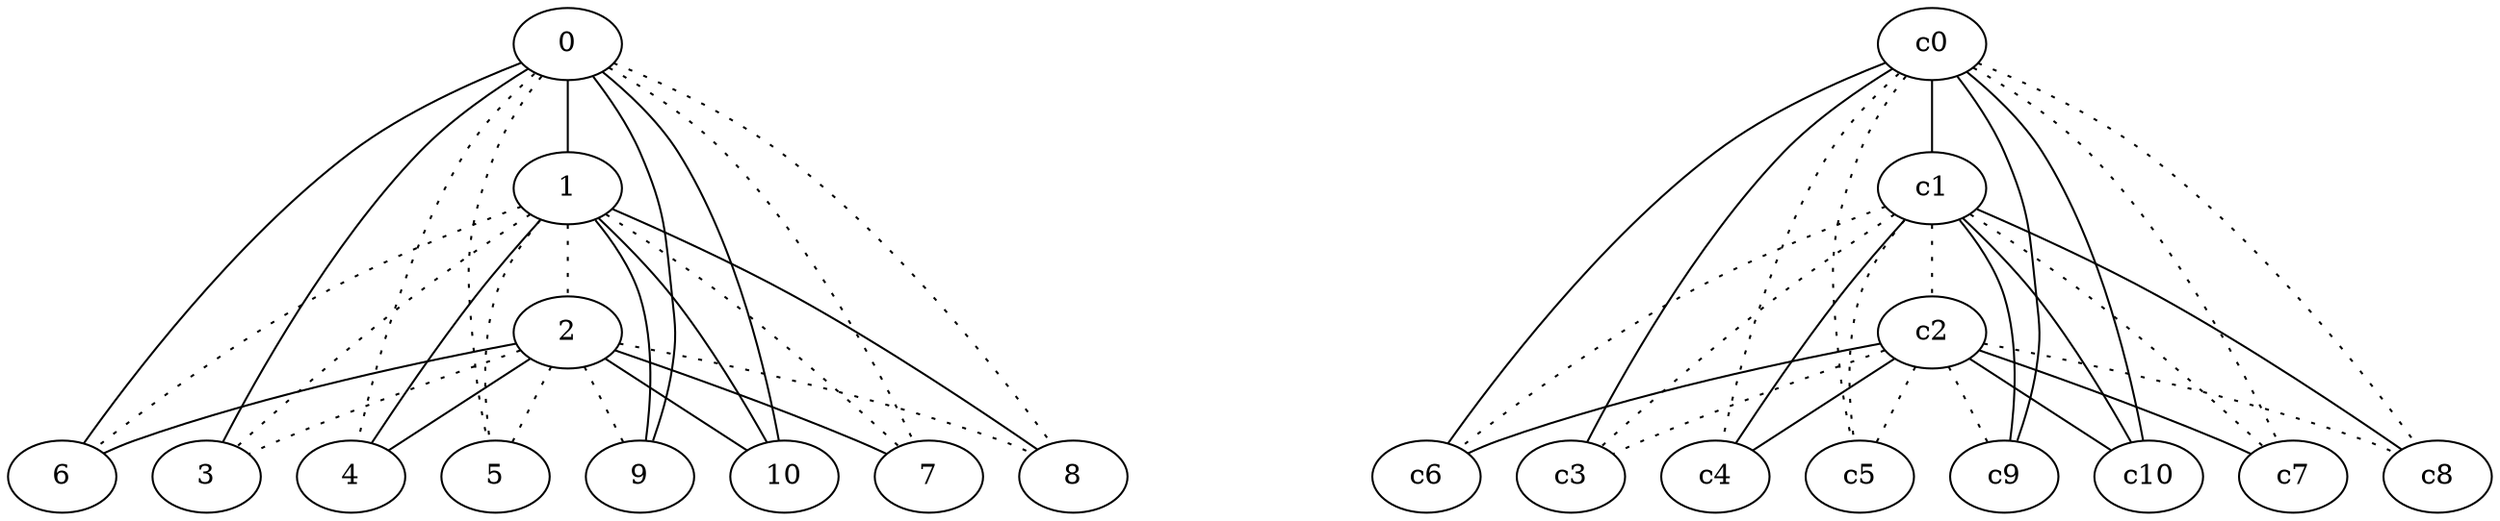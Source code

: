graph {
a0[label=0];
a1[label=1];
a2[label=2];
a3[label=3];
a4[label=4];
a5[label=5];
a6[label=6];
a7[label=7];
a8[label=8];
a9[label=9];
a10[label=10];
a0 -- a1;
a0 -- a3;
a0 -- a4 [style=dotted];
a0 -- a5 [style=dotted];
a0 -- a6;
a0 -- a7 [style=dotted];
a0 -- a8 [style=dotted];
a0 -- a9;
a0 -- a10;
a1 -- a2 [style=dotted];
a1 -- a3 [style=dotted];
a1 -- a4;
a1 -- a5 [style=dotted];
a1 -- a6 [style=dotted];
a1 -- a7 [style=dotted];
a1 -- a8;
a1 -- a9;
a1 -- a10;
a2 -- a3 [style=dotted];
a2 -- a4;
a2 -- a5 [style=dotted];
a2 -- a6;
a2 -- a7;
a2 -- a8 [style=dotted];
a2 -- a9 [style=dotted];
a2 -- a10;
c0 -- c1;
c0 -- c3;
c0 -- c4 [style=dotted];
c0 -- c5 [style=dotted];
c0 -- c6;
c0 -- c7 [style=dotted];
c0 -- c8 [style=dotted];
c0 -- c9;
c0 -- c10;
c1 -- c2 [style=dotted];
c1 -- c3 [style=dotted];
c1 -- c4;
c1 -- c5 [style=dotted];
c1 -- c6 [style=dotted];
c1 -- c7 [style=dotted];
c1 -- c8;
c1 -- c9;
c1 -- c10;
c2 -- c3 [style=dotted];
c2 -- c4;
c2 -- c5 [style=dotted];
c2 -- c6;
c2 -- c7;
c2 -- c8 [style=dotted];
c2 -- c9 [style=dotted];
c2 -- c10;
}
